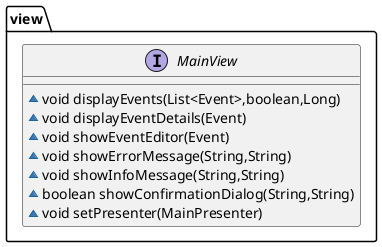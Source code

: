 @startuml
interface view.MainView {
~ void displayEvents(List<Event>,boolean,Long)
~ void displayEventDetails(Event)
~ void showEventEditor(Event)
~ void showErrorMessage(String,String)
~ void showInfoMessage(String,String)
~ boolean showConfirmationDialog(String,String)
~ void setPresenter(MainPresenter)
}

@enduml